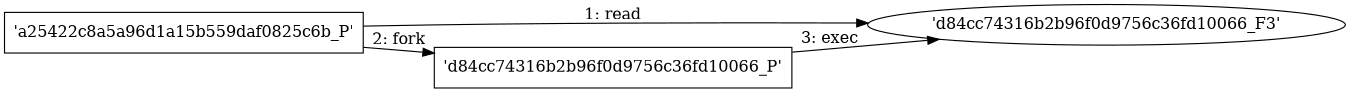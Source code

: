digraph "D:\Learning\Paper\apt\基于CTI的攻击预警\Dataset\攻击图\ASGfromALLCTI\Threat Roundup for March 25 to April 1.dot" {
rankdir="LR"
size="9"
fixedsize="false"
splines="true"
nodesep=0.3
ranksep=0
fontsize=10
overlap="scalexy"
engine= "neato"
	"'d84cc74316b2b96f0d9756c36fd10066_F3'" [node_type=file shape=ellipse]
	"'a25422c8a5a96d1a15b559daf0825c6b_P'" [node_type=Process shape=box]
	"'a25422c8a5a96d1a15b559daf0825c6b_P'" -> "'d84cc74316b2b96f0d9756c36fd10066_F3'" [label="1: read"]
	"'a25422c8a5a96d1a15b559daf0825c6b_P'" [node_type=Process shape=box]
	"'d84cc74316b2b96f0d9756c36fd10066_P'" [node_type=Process shape=box]
	"'a25422c8a5a96d1a15b559daf0825c6b_P'" -> "'d84cc74316b2b96f0d9756c36fd10066_P'" [label="2: fork"]
	"'d84cc74316b2b96f0d9756c36fd10066_P'" [node_type=Process shape=box]
	"'d84cc74316b2b96f0d9756c36fd10066_F3'" [node_type=File shape=ellipse]
	"'d84cc74316b2b96f0d9756c36fd10066_P'" -> "'d84cc74316b2b96f0d9756c36fd10066_F3'" [label="3: exec"]
}
